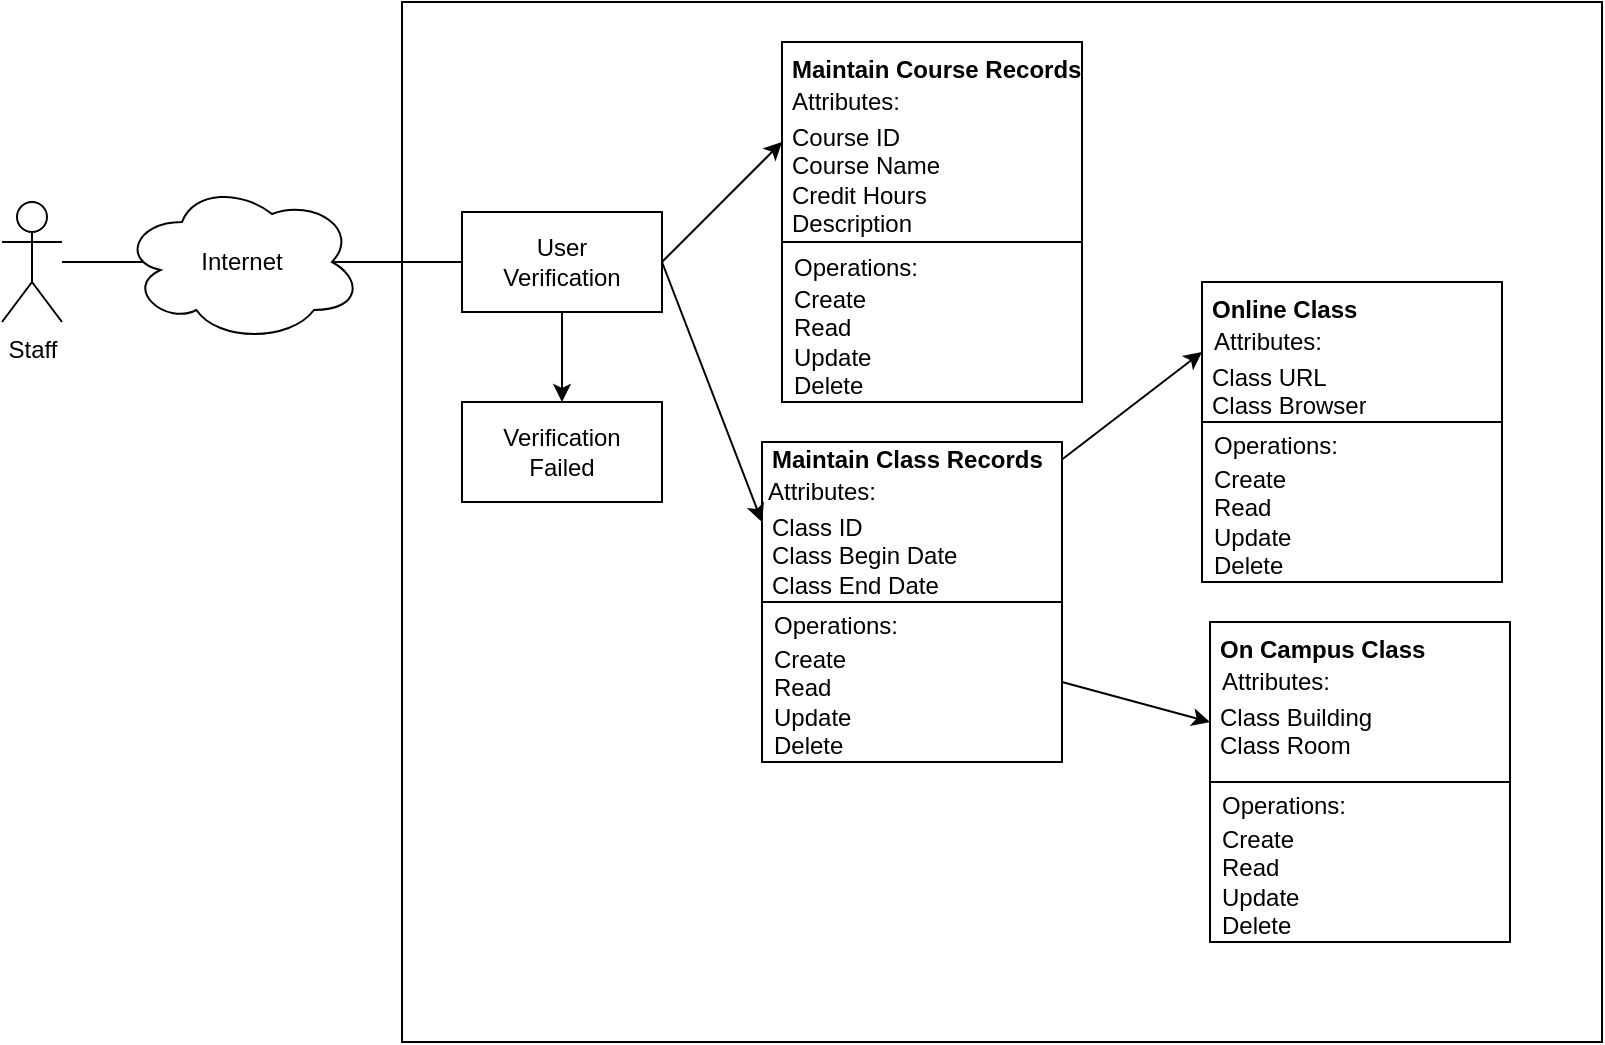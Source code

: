 <mxfile version="14.2.4" type="github">
  <diagram id="sVR1oTdYSU8NeBDIGIT6" name="Page-1">
    <mxGraphModel dx="595" dy="597" grid="1" gridSize="10" guides="1" tooltips="1" connect="1" arrows="1" fold="1" page="1" pageScale="1" pageWidth="850" pageHeight="1100" math="0" shadow="0">
      <root>
        <mxCell id="0" />
        <mxCell id="1" parent="0" />
        <mxCell id="jB7B3gS2v9Q8qId17xF3-7" style="edgeStyle=orthogonalEdgeStyle;rounded=0;orthogonalLoop=1;jettySize=auto;html=1;entryX=0;entryY=0.5;entryDx=0;entryDy=0;" edge="1" parent="1" source="jB7B3gS2v9Q8qId17xF3-1" target="jB7B3gS2v9Q8qId17xF3-6">
          <mxGeometry relative="1" as="geometry" />
        </mxCell>
        <mxCell id="jB7B3gS2v9Q8qId17xF3-1" value="Staff&lt;br&gt;" style="shape=umlActor;verticalLabelPosition=bottom;verticalAlign=top;html=1;outlineConnect=0;" vertex="1" parent="1">
          <mxGeometry x="30" y="110" width="30" height="60" as="geometry" />
        </mxCell>
        <mxCell id="jB7B3gS2v9Q8qId17xF3-4" value="" style="rounded=0;whiteSpace=wrap;html=1;" vertex="1" parent="1">
          <mxGeometry x="230" y="10" width="600" height="520" as="geometry" />
        </mxCell>
        <mxCell id="jB7B3gS2v9Q8qId17xF3-10" style="edgeStyle=orthogonalEdgeStyle;rounded=0;orthogonalLoop=1;jettySize=auto;html=1;exitX=0.875;exitY=0.5;exitDx=0;exitDy=0;exitPerimeter=0;" edge="1" parent="1" source="jB7B3gS2v9Q8qId17xF3-5" target="jB7B3gS2v9Q8qId17xF3-9">
          <mxGeometry relative="1" as="geometry" />
        </mxCell>
        <mxCell id="jB7B3gS2v9Q8qId17xF3-5" value="" style="ellipse;shape=cloud;whiteSpace=wrap;html=1;" vertex="1" parent="1">
          <mxGeometry x="90" y="100" width="120" height="80" as="geometry" />
        </mxCell>
        <mxCell id="jB7B3gS2v9Q8qId17xF3-6" value="Internet" style="text;html=1;strokeColor=none;fillColor=none;align=center;verticalAlign=middle;whiteSpace=wrap;rounded=0;" vertex="1" parent="1">
          <mxGeometry x="130" y="130" width="40" height="20" as="geometry" />
        </mxCell>
        <mxCell id="jB7B3gS2v9Q8qId17xF3-14" style="edgeStyle=orthogonalEdgeStyle;rounded=0;orthogonalLoop=1;jettySize=auto;html=1;entryX=0.5;entryY=0;entryDx=0;entryDy=0;" edge="1" parent="1" source="jB7B3gS2v9Q8qId17xF3-8" target="jB7B3gS2v9Q8qId17xF3-12">
          <mxGeometry relative="1" as="geometry" />
        </mxCell>
        <mxCell id="jB7B3gS2v9Q8qId17xF3-8" value="" style="rounded=0;whiteSpace=wrap;html=1;" vertex="1" parent="1">
          <mxGeometry x="260" y="115" width="100" height="50" as="geometry" />
        </mxCell>
        <mxCell id="jB7B3gS2v9Q8qId17xF3-9" value="User Verification" style="text;html=1;strokeColor=none;fillColor=none;align=center;verticalAlign=middle;whiteSpace=wrap;rounded=0;" vertex="1" parent="1">
          <mxGeometry x="290" y="130" width="40" height="20" as="geometry" />
        </mxCell>
        <mxCell id="jB7B3gS2v9Q8qId17xF3-12" value="" style="rounded=0;whiteSpace=wrap;html=1;" vertex="1" parent="1">
          <mxGeometry x="260" y="210" width="100" height="50" as="geometry" />
        </mxCell>
        <mxCell id="jB7B3gS2v9Q8qId17xF3-13" value="Verification Failed" style="text;html=1;strokeColor=none;fillColor=none;align=center;verticalAlign=middle;whiteSpace=wrap;rounded=0;" vertex="1" parent="1">
          <mxGeometry x="290" y="225" width="40" height="20" as="geometry" />
        </mxCell>
        <mxCell id="jB7B3gS2v9Q8qId17xF3-16" value="" style="rounded=0;whiteSpace=wrap;html=1;" vertex="1" parent="1">
          <mxGeometry x="420" y="30" width="150" height="100" as="geometry" />
        </mxCell>
        <mxCell id="jB7B3gS2v9Q8qId17xF3-18" value="&lt;h1&gt;&lt;span style=&quot;font-size: 12px&quot;&gt;Maintain Course Records&lt;/span&gt;&lt;/h1&gt;&lt;p&gt;Course ID&lt;br&gt;Course Name&lt;br&gt;Credit Hours&lt;br&gt;Description&lt;/p&gt;" style="text;html=1;strokeColor=none;fillColor=none;spacing=5;spacingTop=-20;whiteSpace=wrap;overflow=hidden;rounded=0;" vertex="1" parent="1">
          <mxGeometry x="420" y="20" width="160" height="110" as="geometry" />
        </mxCell>
        <mxCell id="jB7B3gS2v9Q8qId17xF3-19" value="" style="endArrow=classic;html=1;entryX=0;entryY=0.5;entryDx=0;entryDy=0;" edge="1" parent="1" target="jB7B3gS2v9Q8qId17xF3-16">
          <mxGeometry width="50" height="50" relative="1" as="geometry">
            <mxPoint x="360" y="140" as="sourcePoint" />
            <mxPoint x="410" y="90" as="targetPoint" />
          </mxGeometry>
        </mxCell>
        <mxCell id="jB7B3gS2v9Q8qId17xF3-20" value="" style="rounded=0;whiteSpace=wrap;html=1;" vertex="1" parent="1">
          <mxGeometry x="410" y="230" width="150" height="80" as="geometry" />
        </mxCell>
        <mxCell id="jB7B3gS2v9Q8qId17xF3-21" value="&lt;h1&gt;&lt;span style=&quot;font-size: 12px&quot;&gt;Maintain Class Records&lt;/span&gt;&lt;/h1&gt;&lt;div&gt;&lt;span style=&quot;font-size: 12px&quot;&gt;Class ID&lt;/span&gt;&lt;/div&gt;&lt;div&gt;&lt;span style=&quot;font-size: 12px&quot;&gt;Class Begin Date&lt;/span&gt;&lt;/div&gt;&lt;div&gt;&lt;span style=&quot;font-size: 12px&quot;&gt;Class End Date&lt;/span&gt;&lt;/div&gt;" style="text;html=1;strokeColor=none;fillColor=none;spacing=5;spacingTop=-20;whiteSpace=wrap;overflow=hidden;rounded=0;" vertex="1" parent="1">
          <mxGeometry x="410" y="215" width="150" height="95" as="geometry" />
        </mxCell>
        <mxCell id="jB7B3gS2v9Q8qId17xF3-22" value="" style="endArrow=classic;html=1;entryX=0;entryY=0.5;entryDx=0;entryDy=0;" edge="1" parent="1" target="jB7B3gS2v9Q8qId17xF3-20">
          <mxGeometry width="50" height="50" relative="1" as="geometry">
            <mxPoint x="360" y="140" as="sourcePoint" />
            <mxPoint x="740" y="180" as="targetPoint" />
          </mxGeometry>
        </mxCell>
        <mxCell id="jB7B3gS2v9Q8qId17xF3-23" value="" style="endArrow=classic;html=1;entryX=0;entryY=0.5;entryDx=0;entryDy=0;exitX=1;exitY=0.25;exitDx=0;exitDy=0;" edge="1" parent="1" source="jB7B3gS2v9Q8qId17xF3-21" target="jB7B3gS2v9Q8qId17xF3-24">
          <mxGeometry width="50" height="50" relative="1" as="geometry">
            <mxPoint x="570" y="200" as="sourcePoint" />
            <mxPoint x="590" y="180" as="targetPoint" />
          </mxGeometry>
        </mxCell>
        <mxCell id="jB7B3gS2v9Q8qId17xF3-24" value="" style="rounded=0;whiteSpace=wrap;html=1;" vertex="1" parent="1">
          <mxGeometry x="630" y="150" width="150" height="70" as="geometry" />
        </mxCell>
        <mxCell id="jB7B3gS2v9Q8qId17xF3-25" value="&lt;h1&gt;&lt;span style=&quot;font-size: 12px&quot;&gt;Online Class&lt;/span&gt;&lt;/h1&gt;&lt;div&gt;&lt;span style=&quot;font-size: 12px&quot;&gt;Class URL&lt;/span&gt;&lt;/div&gt;&lt;div&gt;&lt;span style=&quot;font-size: 12px&quot;&gt;Class Browser&lt;/span&gt;&lt;/div&gt;" style="text;html=1;strokeColor=none;fillColor=none;spacing=5;spacingTop=-20;whiteSpace=wrap;overflow=hidden;rounded=0;" vertex="1" parent="1">
          <mxGeometry x="630" y="140" width="150" height="80" as="geometry" />
        </mxCell>
        <mxCell id="jB7B3gS2v9Q8qId17xF3-27" value="" style="rounded=0;whiteSpace=wrap;html=1;" vertex="1" parent="1">
          <mxGeometry x="634" y="320" width="150" height="80" as="geometry" />
        </mxCell>
        <mxCell id="jB7B3gS2v9Q8qId17xF3-28" value="&lt;h1&gt;&lt;span style=&quot;font-size: 12px&quot;&gt;On Campus Class&lt;/span&gt;&lt;/h1&gt;&lt;div&gt;&lt;span style=&quot;font-size: 12px&quot;&gt;Class Building&lt;/span&gt;&lt;/div&gt;&lt;div&gt;&lt;span style=&quot;font-size: 12px&quot;&gt;Class Room&lt;/span&gt;&lt;/div&gt;" style="text;html=1;strokeColor=none;fillColor=none;spacing=5;spacingTop=-20;whiteSpace=wrap;overflow=hidden;rounded=0;" vertex="1" parent="1">
          <mxGeometry x="634" y="310" width="150" height="80" as="geometry" />
        </mxCell>
        <mxCell id="jB7B3gS2v9Q8qId17xF3-31" style="edgeStyle=orthogonalEdgeStyle;rounded=0;orthogonalLoop=1;jettySize=auto;html=1;exitX=0.5;exitY=1;exitDx=0;exitDy=0;" edge="1" parent="1" source="jB7B3gS2v9Q8qId17xF3-21" target="jB7B3gS2v9Q8qId17xF3-21">
          <mxGeometry relative="1" as="geometry" />
        </mxCell>
        <mxCell id="jB7B3gS2v9Q8qId17xF3-58" value="" style="rounded=0;whiteSpace=wrap;html=1;" vertex="1" parent="1">
          <mxGeometry x="630" y="220" width="150" height="80" as="geometry" />
        </mxCell>
        <mxCell id="jB7B3gS2v9Q8qId17xF3-59" value="Operations:" style="text;html=1;strokeColor=none;fillColor=none;align=center;verticalAlign=middle;whiteSpace=wrap;rounded=0;" vertex="1" parent="1">
          <mxGeometry x="647" y="222" width="40" height="20" as="geometry" />
        </mxCell>
        <mxCell id="jB7B3gS2v9Q8qId17xF3-60" value="Attributes:" style="text;html=1;strokeColor=none;fillColor=none;align=center;verticalAlign=middle;whiteSpace=wrap;rounded=0;" vertex="1" parent="1">
          <mxGeometry x="643" y="170" width="40" height="20" as="geometry" />
        </mxCell>
        <mxCell id="jB7B3gS2v9Q8qId17xF3-61" value="Create&lt;br&gt;Read&lt;br&gt;Update&lt;br&gt;Delete" style="text;html=1;strokeColor=none;fillColor=none;align=left;verticalAlign=middle;whiteSpace=wrap;rounded=0;" vertex="1" parent="1">
          <mxGeometry x="634" y="260" width="40" height="20" as="geometry" />
        </mxCell>
        <mxCell id="jB7B3gS2v9Q8qId17xF3-62" value="Attributes:" style="text;html=1;strokeColor=none;fillColor=none;align=center;verticalAlign=middle;whiteSpace=wrap;rounded=0;" vertex="1" parent="1">
          <mxGeometry x="432" y="50" width="40" height="20" as="geometry" />
        </mxCell>
        <mxCell id="jB7B3gS2v9Q8qId17xF3-65" value="" style="rounded=0;whiteSpace=wrap;html=1;" vertex="1" parent="1">
          <mxGeometry x="420" y="130" width="150" height="80" as="geometry" />
        </mxCell>
        <mxCell id="jB7B3gS2v9Q8qId17xF3-66" value="Create&lt;br&gt;Read&lt;br&gt;Update&lt;br&gt;Delete" style="text;html=1;strokeColor=none;fillColor=none;align=left;verticalAlign=middle;whiteSpace=wrap;rounded=0;" vertex="1" parent="1">
          <mxGeometry x="424" y="170" width="40" height="20" as="geometry" />
        </mxCell>
        <mxCell id="jB7B3gS2v9Q8qId17xF3-67" value="Operations:" style="text;html=1;strokeColor=none;fillColor=none;align=center;verticalAlign=middle;whiteSpace=wrap;rounded=0;" vertex="1" parent="1">
          <mxGeometry x="437" y="133" width="40" height="20" as="geometry" />
        </mxCell>
        <mxCell id="jB7B3gS2v9Q8qId17xF3-68" value="" style="rounded=0;whiteSpace=wrap;html=1;" vertex="1" parent="1">
          <mxGeometry x="410" y="310" width="150" height="80" as="geometry" />
        </mxCell>
        <mxCell id="jB7B3gS2v9Q8qId17xF3-69" value="Operations:" style="text;html=1;strokeColor=none;fillColor=none;align=center;verticalAlign=middle;whiteSpace=wrap;rounded=0;" vertex="1" parent="1">
          <mxGeometry x="427" y="312" width="40" height="20" as="geometry" />
        </mxCell>
        <mxCell id="jB7B3gS2v9Q8qId17xF3-70" value="Create&lt;br&gt;Read&lt;br&gt;Update&lt;br&gt;Delete" style="text;html=1;strokeColor=none;fillColor=none;align=left;verticalAlign=middle;whiteSpace=wrap;rounded=0;" vertex="1" parent="1">
          <mxGeometry x="414" y="350" width="40" height="20" as="geometry" />
        </mxCell>
        <mxCell id="jB7B3gS2v9Q8qId17xF3-71" value="" style="rounded=0;whiteSpace=wrap;html=1;" vertex="1" parent="1">
          <mxGeometry x="634" y="400" width="150" height="80" as="geometry" />
        </mxCell>
        <mxCell id="jB7B3gS2v9Q8qId17xF3-72" value="Operations:" style="text;html=1;strokeColor=none;fillColor=none;align=center;verticalAlign=middle;whiteSpace=wrap;rounded=0;" vertex="1" parent="1">
          <mxGeometry x="651" y="402" width="40" height="20" as="geometry" />
        </mxCell>
        <mxCell id="jB7B3gS2v9Q8qId17xF3-73" value="Create&lt;br&gt;Read&lt;br&gt;Update&lt;br&gt;Delete" style="text;html=1;strokeColor=none;fillColor=none;align=left;verticalAlign=middle;whiteSpace=wrap;rounded=0;" vertex="1" parent="1">
          <mxGeometry x="638" y="440" width="40" height="20" as="geometry" />
        </mxCell>
        <mxCell id="jB7B3gS2v9Q8qId17xF3-74" value="Attributes:" style="text;html=1;strokeColor=none;fillColor=none;align=center;verticalAlign=middle;whiteSpace=wrap;rounded=0;" vertex="1" parent="1">
          <mxGeometry x="420" y="245" width="40" height="20" as="geometry" />
        </mxCell>
        <mxCell id="jB7B3gS2v9Q8qId17xF3-75" value="Attributes:" style="text;html=1;strokeColor=none;fillColor=none;align=center;verticalAlign=middle;whiteSpace=wrap;rounded=0;" vertex="1" parent="1">
          <mxGeometry x="647" y="340" width="40" height="20" as="geometry" />
        </mxCell>
        <mxCell id="jB7B3gS2v9Q8qId17xF3-76" value="" style="endArrow=classic;html=1;exitX=1;exitY=0.5;exitDx=0;exitDy=0;entryX=0;entryY=0.75;entryDx=0;entryDy=0;" edge="1" parent="1" source="jB7B3gS2v9Q8qId17xF3-68" target="jB7B3gS2v9Q8qId17xF3-28">
          <mxGeometry width="50" height="50" relative="1" as="geometry">
            <mxPoint x="400" y="370" as="sourcePoint" />
            <mxPoint x="450" y="320" as="targetPoint" />
          </mxGeometry>
        </mxCell>
      </root>
    </mxGraphModel>
  </diagram>
</mxfile>
